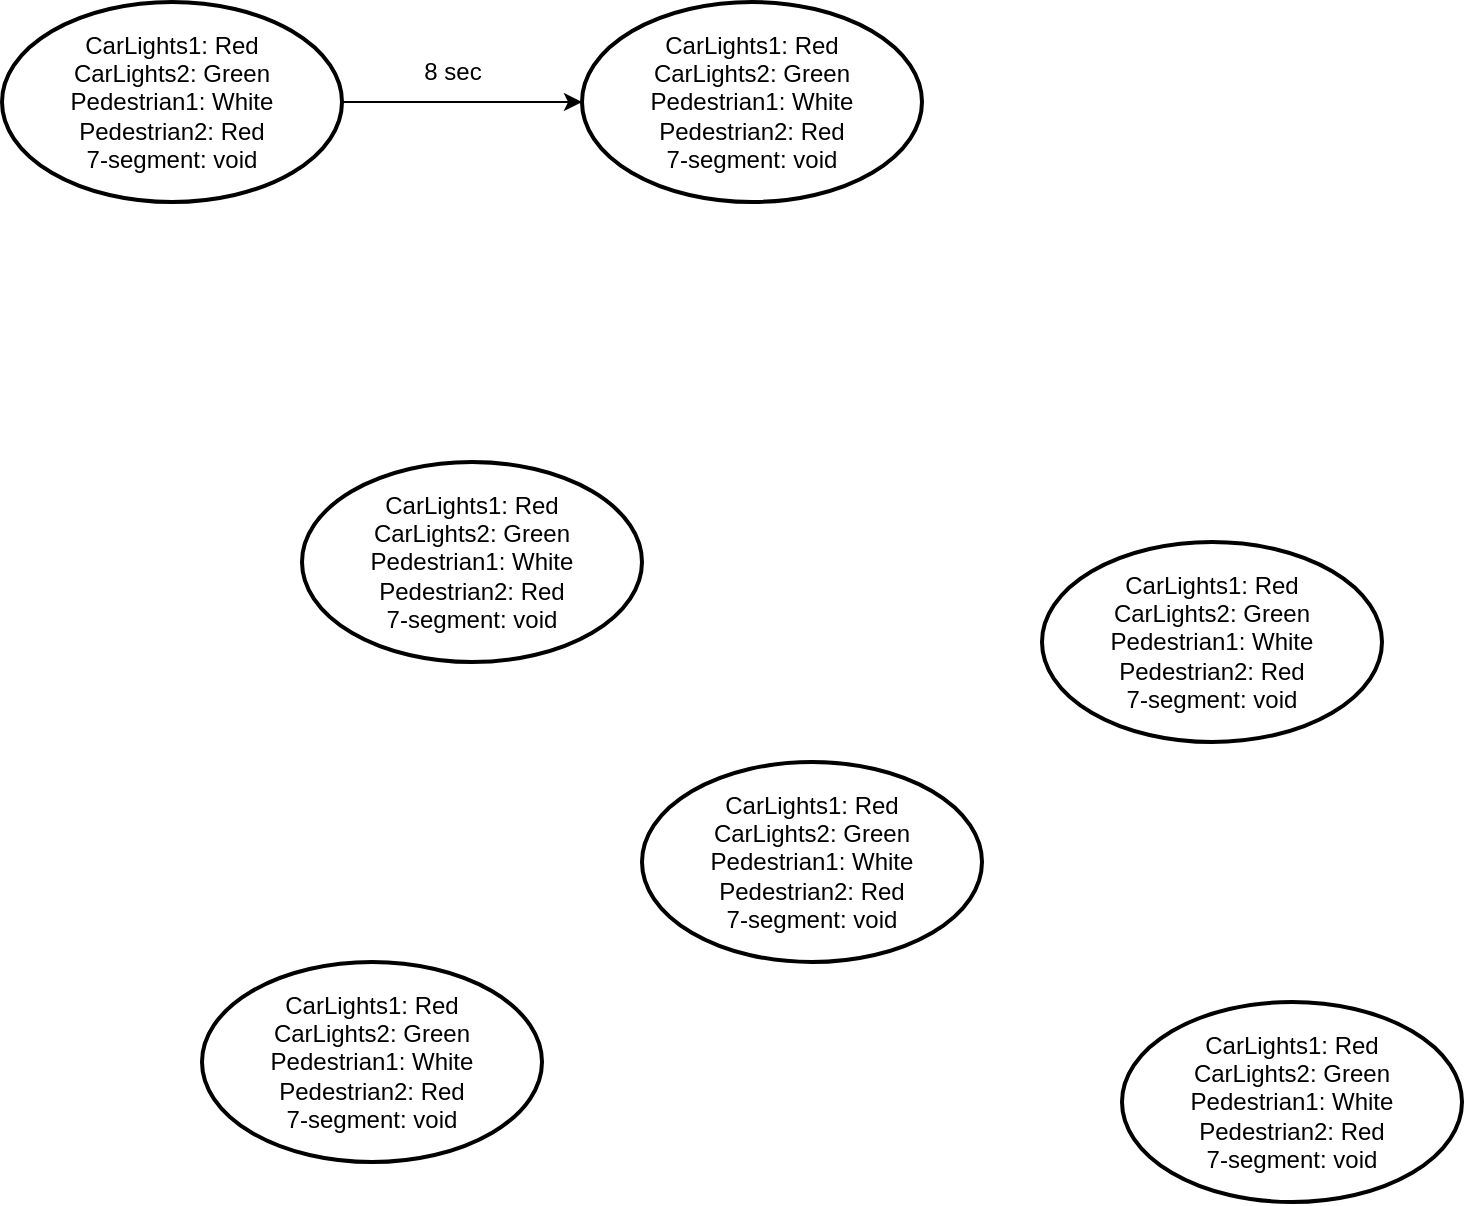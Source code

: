 <mxfile version="28.1.2">
  <diagram name="Page-1" id="EG5gabHoP7FlWOFb9aYB">
    <mxGraphModel dx="1665" dy="889" grid="1" gridSize="10" guides="1" tooltips="1" connect="1" arrows="1" fold="1" page="1" pageScale="1" pageWidth="850" pageHeight="1100" math="0" shadow="0">
      <root>
        <mxCell id="0" />
        <mxCell id="1" parent="0" />
        <mxCell id="uPkC5kLJivQ958copBq6-1" value="CarLights1: Red&lt;div&gt;CarLights2: Green&lt;/div&gt;&lt;div&gt;Pedestrian1: White&lt;/div&gt;&lt;div&gt;Pedestrian2: Red&lt;/div&gt;&lt;div&gt;7-segment: void&lt;/div&gt;" style="strokeWidth=2;html=1;shape=mxgraph.flowchart.start_1;whiteSpace=wrap;" vertex="1" parent="1">
          <mxGeometry x="40" y="70" width="170" height="100" as="geometry" />
        </mxCell>
        <mxCell id="uPkC5kLJivQ958copBq6-2" value="" style="endArrow=classic;html=1;rounded=0;exitX=1;exitY=0.5;exitDx=0;exitDy=0;exitPerimeter=0;entryX=0;entryY=0.5;entryDx=0;entryDy=0;entryPerimeter=0;" edge="1" parent="1" source="uPkC5kLJivQ958copBq6-1" target="uPkC5kLJivQ958copBq6-4">
          <mxGeometry width="50" height="50" relative="1" as="geometry">
            <mxPoint x="400" y="480" as="sourcePoint" />
            <mxPoint x="400" y="130" as="targetPoint" />
          </mxGeometry>
        </mxCell>
        <mxCell id="uPkC5kLJivQ958copBq6-4" value="CarLights1: Red&lt;div&gt;CarLights2: Green&lt;/div&gt;&lt;div&gt;Pedestrian1: White&lt;/div&gt;&lt;div&gt;Pedestrian2: Red&lt;/div&gt;&lt;div&gt;7-segment: void&lt;/div&gt;" style="strokeWidth=2;html=1;shape=mxgraph.flowchart.start_1;whiteSpace=wrap;" vertex="1" parent="1">
          <mxGeometry x="330" y="70" width="170" height="100" as="geometry" />
        </mxCell>
        <mxCell id="uPkC5kLJivQ958copBq6-5" value="8 sec" style="text;html=1;align=center;verticalAlign=middle;resizable=0;points=[];autosize=1;strokeColor=none;fillColor=none;" vertex="1" parent="1">
          <mxGeometry x="240" y="90" width="50" height="30" as="geometry" />
        </mxCell>
        <mxCell id="uPkC5kLJivQ958copBq6-7" value="CarLights1: Red&lt;div&gt;CarLights2: Green&lt;/div&gt;&lt;div&gt;Pedestrian1: White&lt;/div&gt;&lt;div&gt;Pedestrian2: Red&lt;/div&gt;&lt;div&gt;7-segment: void&lt;/div&gt;" style="strokeWidth=2;html=1;shape=mxgraph.flowchart.start_1;whiteSpace=wrap;" vertex="1" parent="1">
          <mxGeometry x="560" y="340" width="170" height="100" as="geometry" />
        </mxCell>
        <mxCell id="uPkC5kLJivQ958copBq6-8" value="CarLights1: Red&lt;div&gt;CarLights2: Green&lt;/div&gt;&lt;div&gt;Pedestrian1: White&lt;/div&gt;&lt;div&gt;Pedestrian2: Red&lt;/div&gt;&lt;div&gt;7-segment: void&lt;/div&gt;" style="strokeWidth=2;html=1;shape=mxgraph.flowchart.start_1;whiteSpace=wrap;" vertex="1" parent="1">
          <mxGeometry x="360" y="450" width="170" height="100" as="geometry" />
        </mxCell>
        <mxCell id="uPkC5kLJivQ958copBq6-9" value="CarLights1: Red&lt;div&gt;CarLights2: Green&lt;/div&gt;&lt;div&gt;Pedestrian1: White&lt;/div&gt;&lt;div&gt;Pedestrian2: Red&lt;/div&gt;&lt;div&gt;7-segment: void&lt;/div&gt;" style="strokeWidth=2;html=1;shape=mxgraph.flowchart.start_1;whiteSpace=wrap;" vertex="1" parent="1">
          <mxGeometry x="600" y="570" width="170" height="100" as="geometry" />
        </mxCell>
        <mxCell id="uPkC5kLJivQ958copBq6-10" value="CarLights1: Red&lt;div&gt;CarLights2: Green&lt;/div&gt;&lt;div&gt;Pedestrian1: White&lt;/div&gt;&lt;div&gt;Pedestrian2: Red&lt;/div&gt;&lt;div&gt;7-segment: void&lt;/div&gt;" style="strokeWidth=2;html=1;shape=mxgraph.flowchart.start_1;whiteSpace=wrap;" vertex="1" parent="1">
          <mxGeometry x="190" y="300" width="170" height="100" as="geometry" />
        </mxCell>
        <mxCell id="uPkC5kLJivQ958copBq6-11" value="CarLights1: Red&lt;div&gt;CarLights2: Green&lt;/div&gt;&lt;div&gt;Pedestrian1: White&lt;/div&gt;&lt;div&gt;Pedestrian2: Red&lt;/div&gt;&lt;div&gt;7-segment: void&lt;/div&gt;" style="strokeWidth=2;html=1;shape=mxgraph.flowchart.start_1;whiteSpace=wrap;" vertex="1" parent="1">
          <mxGeometry x="140" y="550" width="170" height="100" as="geometry" />
        </mxCell>
      </root>
    </mxGraphModel>
  </diagram>
</mxfile>
